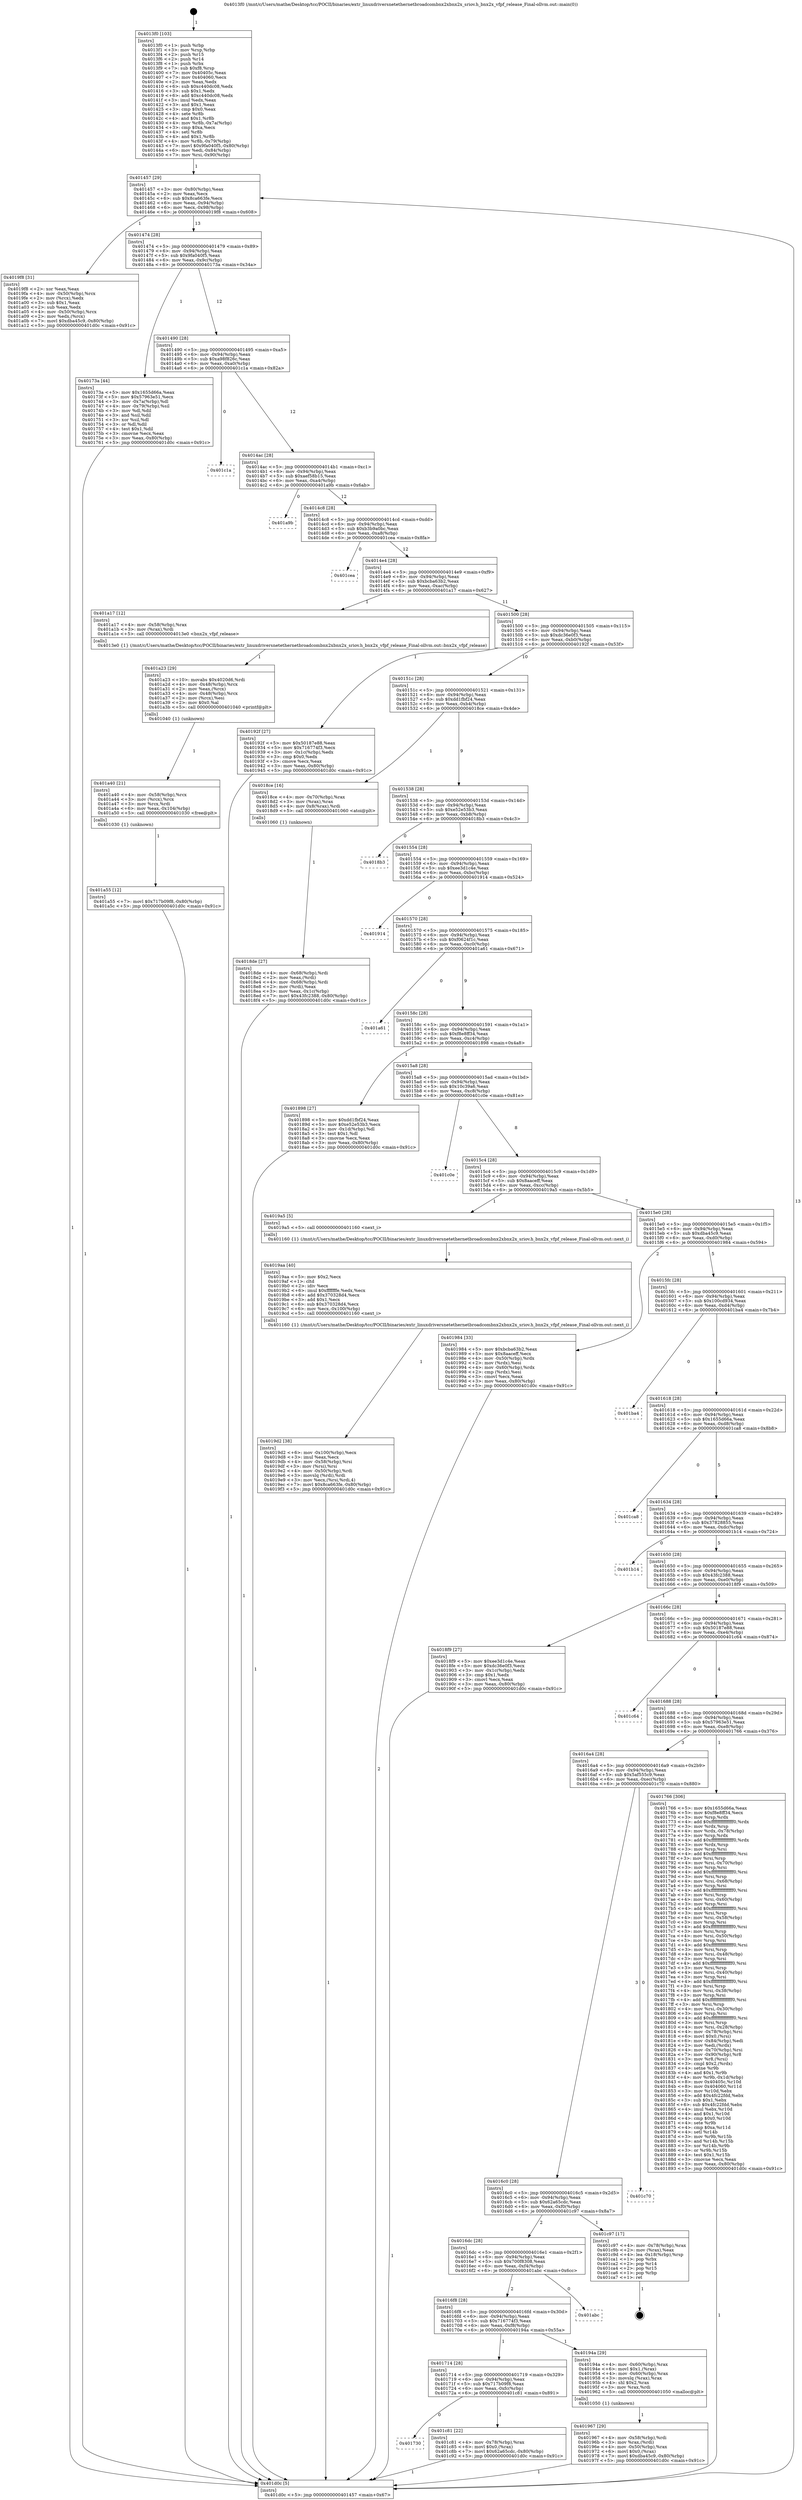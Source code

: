 digraph "0x4013f0" {
  label = "0x4013f0 (/mnt/c/Users/mathe/Desktop/tcc/POCII/binaries/extr_linuxdriversnetethernetbroadcombnx2xbnx2x_sriov.h_bnx2x_vfpf_release_Final-ollvm.out::main(0))"
  labelloc = "t"
  node[shape=record]

  Entry [label="",width=0.3,height=0.3,shape=circle,fillcolor=black,style=filled]
  "0x401457" [label="{
     0x401457 [29]\l
     | [instrs]\l
     &nbsp;&nbsp;0x401457 \<+3\>: mov -0x80(%rbp),%eax\l
     &nbsp;&nbsp;0x40145a \<+2\>: mov %eax,%ecx\l
     &nbsp;&nbsp;0x40145c \<+6\>: sub $0x8ca663fe,%ecx\l
     &nbsp;&nbsp;0x401462 \<+6\>: mov %eax,-0x94(%rbp)\l
     &nbsp;&nbsp;0x401468 \<+6\>: mov %ecx,-0x98(%rbp)\l
     &nbsp;&nbsp;0x40146e \<+6\>: je 00000000004019f8 \<main+0x608\>\l
  }"]
  "0x4019f8" [label="{
     0x4019f8 [31]\l
     | [instrs]\l
     &nbsp;&nbsp;0x4019f8 \<+2\>: xor %eax,%eax\l
     &nbsp;&nbsp;0x4019fa \<+4\>: mov -0x50(%rbp),%rcx\l
     &nbsp;&nbsp;0x4019fe \<+2\>: mov (%rcx),%edx\l
     &nbsp;&nbsp;0x401a00 \<+3\>: sub $0x1,%eax\l
     &nbsp;&nbsp;0x401a03 \<+2\>: sub %eax,%edx\l
     &nbsp;&nbsp;0x401a05 \<+4\>: mov -0x50(%rbp),%rcx\l
     &nbsp;&nbsp;0x401a09 \<+2\>: mov %edx,(%rcx)\l
     &nbsp;&nbsp;0x401a0b \<+7\>: movl $0xdba45c9,-0x80(%rbp)\l
     &nbsp;&nbsp;0x401a12 \<+5\>: jmp 0000000000401d0c \<main+0x91c\>\l
  }"]
  "0x401474" [label="{
     0x401474 [28]\l
     | [instrs]\l
     &nbsp;&nbsp;0x401474 \<+5\>: jmp 0000000000401479 \<main+0x89\>\l
     &nbsp;&nbsp;0x401479 \<+6\>: mov -0x94(%rbp),%eax\l
     &nbsp;&nbsp;0x40147f \<+5\>: sub $0x9fa040f5,%eax\l
     &nbsp;&nbsp;0x401484 \<+6\>: mov %eax,-0x9c(%rbp)\l
     &nbsp;&nbsp;0x40148a \<+6\>: je 000000000040173a \<main+0x34a\>\l
  }"]
  Exit [label="",width=0.3,height=0.3,shape=circle,fillcolor=black,style=filled,peripheries=2]
  "0x40173a" [label="{
     0x40173a [44]\l
     | [instrs]\l
     &nbsp;&nbsp;0x40173a \<+5\>: mov $0x1655d66a,%eax\l
     &nbsp;&nbsp;0x40173f \<+5\>: mov $0x57963e51,%ecx\l
     &nbsp;&nbsp;0x401744 \<+3\>: mov -0x7a(%rbp),%dl\l
     &nbsp;&nbsp;0x401747 \<+4\>: mov -0x79(%rbp),%sil\l
     &nbsp;&nbsp;0x40174b \<+3\>: mov %dl,%dil\l
     &nbsp;&nbsp;0x40174e \<+3\>: and %sil,%dil\l
     &nbsp;&nbsp;0x401751 \<+3\>: xor %sil,%dl\l
     &nbsp;&nbsp;0x401754 \<+3\>: or %dl,%dil\l
     &nbsp;&nbsp;0x401757 \<+4\>: test $0x1,%dil\l
     &nbsp;&nbsp;0x40175b \<+3\>: cmovne %ecx,%eax\l
     &nbsp;&nbsp;0x40175e \<+3\>: mov %eax,-0x80(%rbp)\l
     &nbsp;&nbsp;0x401761 \<+5\>: jmp 0000000000401d0c \<main+0x91c\>\l
  }"]
  "0x401490" [label="{
     0x401490 [28]\l
     | [instrs]\l
     &nbsp;&nbsp;0x401490 \<+5\>: jmp 0000000000401495 \<main+0xa5\>\l
     &nbsp;&nbsp;0x401495 \<+6\>: mov -0x94(%rbp),%eax\l
     &nbsp;&nbsp;0x40149b \<+5\>: sub $0xa98f826c,%eax\l
     &nbsp;&nbsp;0x4014a0 \<+6\>: mov %eax,-0xa0(%rbp)\l
     &nbsp;&nbsp;0x4014a6 \<+6\>: je 0000000000401c1a \<main+0x82a\>\l
  }"]
  "0x401d0c" [label="{
     0x401d0c [5]\l
     | [instrs]\l
     &nbsp;&nbsp;0x401d0c \<+5\>: jmp 0000000000401457 \<main+0x67\>\l
  }"]
  "0x4013f0" [label="{
     0x4013f0 [103]\l
     | [instrs]\l
     &nbsp;&nbsp;0x4013f0 \<+1\>: push %rbp\l
     &nbsp;&nbsp;0x4013f1 \<+3\>: mov %rsp,%rbp\l
     &nbsp;&nbsp;0x4013f4 \<+2\>: push %r15\l
     &nbsp;&nbsp;0x4013f6 \<+2\>: push %r14\l
     &nbsp;&nbsp;0x4013f8 \<+1\>: push %rbx\l
     &nbsp;&nbsp;0x4013f9 \<+7\>: sub $0xf8,%rsp\l
     &nbsp;&nbsp;0x401400 \<+7\>: mov 0x40405c,%eax\l
     &nbsp;&nbsp;0x401407 \<+7\>: mov 0x404060,%ecx\l
     &nbsp;&nbsp;0x40140e \<+2\>: mov %eax,%edx\l
     &nbsp;&nbsp;0x401410 \<+6\>: sub $0xc440dc08,%edx\l
     &nbsp;&nbsp;0x401416 \<+3\>: sub $0x1,%edx\l
     &nbsp;&nbsp;0x401419 \<+6\>: add $0xc440dc08,%edx\l
     &nbsp;&nbsp;0x40141f \<+3\>: imul %edx,%eax\l
     &nbsp;&nbsp;0x401422 \<+3\>: and $0x1,%eax\l
     &nbsp;&nbsp;0x401425 \<+3\>: cmp $0x0,%eax\l
     &nbsp;&nbsp;0x401428 \<+4\>: sete %r8b\l
     &nbsp;&nbsp;0x40142c \<+4\>: and $0x1,%r8b\l
     &nbsp;&nbsp;0x401430 \<+4\>: mov %r8b,-0x7a(%rbp)\l
     &nbsp;&nbsp;0x401434 \<+3\>: cmp $0xa,%ecx\l
     &nbsp;&nbsp;0x401437 \<+4\>: setl %r8b\l
     &nbsp;&nbsp;0x40143b \<+4\>: and $0x1,%r8b\l
     &nbsp;&nbsp;0x40143f \<+4\>: mov %r8b,-0x79(%rbp)\l
     &nbsp;&nbsp;0x401443 \<+7\>: movl $0x9fa040f5,-0x80(%rbp)\l
     &nbsp;&nbsp;0x40144a \<+6\>: mov %edi,-0x84(%rbp)\l
     &nbsp;&nbsp;0x401450 \<+7\>: mov %rsi,-0x90(%rbp)\l
  }"]
  "0x401730" [label="{
     0x401730\l
  }", style=dashed]
  "0x401c1a" [label="{
     0x401c1a\l
  }", style=dashed]
  "0x4014ac" [label="{
     0x4014ac [28]\l
     | [instrs]\l
     &nbsp;&nbsp;0x4014ac \<+5\>: jmp 00000000004014b1 \<main+0xc1\>\l
     &nbsp;&nbsp;0x4014b1 \<+6\>: mov -0x94(%rbp),%eax\l
     &nbsp;&nbsp;0x4014b7 \<+5\>: sub $0xaef58b15,%eax\l
     &nbsp;&nbsp;0x4014bc \<+6\>: mov %eax,-0xa4(%rbp)\l
     &nbsp;&nbsp;0x4014c2 \<+6\>: je 0000000000401a9b \<main+0x6ab\>\l
  }"]
  "0x401c81" [label="{
     0x401c81 [22]\l
     | [instrs]\l
     &nbsp;&nbsp;0x401c81 \<+4\>: mov -0x78(%rbp),%rax\l
     &nbsp;&nbsp;0x401c85 \<+6\>: movl $0x0,(%rax)\l
     &nbsp;&nbsp;0x401c8b \<+7\>: movl $0x62a65cdc,-0x80(%rbp)\l
     &nbsp;&nbsp;0x401c92 \<+5\>: jmp 0000000000401d0c \<main+0x91c\>\l
  }"]
  "0x401a9b" [label="{
     0x401a9b\l
  }", style=dashed]
  "0x4014c8" [label="{
     0x4014c8 [28]\l
     | [instrs]\l
     &nbsp;&nbsp;0x4014c8 \<+5\>: jmp 00000000004014cd \<main+0xdd\>\l
     &nbsp;&nbsp;0x4014cd \<+6\>: mov -0x94(%rbp),%eax\l
     &nbsp;&nbsp;0x4014d3 \<+5\>: sub $0xb3b9a0bc,%eax\l
     &nbsp;&nbsp;0x4014d8 \<+6\>: mov %eax,-0xa8(%rbp)\l
     &nbsp;&nbsp;0x4014de \<+6\>: je 0000000000401cea \<main+0x8fa\>\l
  }"]
  "0x401a55" [label="{
     0x401a55 [12]\l
     | [instrs]\l
     &nbsp;&nbsp;0x401a55 \<+7\>: movl $0x717b09f8,-0x80(%rbp)\l
     &nbsp;&nbsp;0x401a5c \<+5\>: jmp 0000000000401d0c \<main+0x91c\>\l
  }"]
  "0x401cea" [label="{
     0x401cea\l
  }", style=dashed]
  "0x4014e4" [label="{
     0x4014e4 [28]\l
     | [instrs]\l
     &nbsp;&nbsp;0x4014e4 \<+5\>: jmp 00000000004014e9 \<main+0xf9\>\l
     &nbsp;&nbsp;0x4014e9 \<+6\>: mov -0x94(%rbp),%eax\l
     &nbsp;&nbsp;0x4014ef \<+5\>: sub $0xbcba63b2,%eax\l
     &nbsp;&nbsp;0x4014f4 \<+6\>: mov %eax,-0xac(%rbp)\l
     &nbsp;&nbsp;0x4014fa \<+6\>: je 0000000000401a17 \<main+0x627\>\l
  }"]
  "0x401a40" [label="{
     0x401a40 [21]\l
     | [instrs]\l
     &nbsp;&nbsp;0x401a40 \<+4\>: mov -0x58(%rbp),%rcx\l
     &nbsp;&nbsp;0x401a44 \<+3\>: mov (%rcx),%rcx\l
     &nbsp;&nbsp;0x401a47 \<+3\>: mov %rcx,%rdi\l
     &nbsp;&nbsp;0x401a4a \<+6\>: mov %eax,-0x104(%rbp)\l
     &nbsp;&nbsp;0x401a50 \<+5\>: call 0000000000401030 \<free@plt\>\l
     | [calls]\l
     &nbsp;&nbsp;0x401030 \{1\} (unknown)\l
  }"]
  "0x401a17" [label="{
     0x401a17 [12]\l
     | [instrs]\l
     &nbsp;&nbsp;0x401a17 \<+4\>: mov -0x58(%rbp),%rax\l
     &nbsp;&nbsp;0x401a1b \<+3\>: mov (%rax),%rdi\l
     &nbsp;&nbsp;0x401a1e \<+5\>: call 00000000004013e0 \<bnx2x_vfpf_release\>\l
     | [calls]\l
     &nbsp;&nbsp;0x4013e0 \{1\} (/mnt/c/Users/mathe/Desktop/tcc/POCII/binaries/extr_linuxdriversnetethernetbroadcombnx2xbnx2x_sriov.h_bnx2x_vfpf_release_Final-ollvm.out::bnx2x_vfpf_release)\l
  }"]
  "0x401500" [label="{
     0x401500 [28]\l
     | [instrs]\l
     &nbsp;&nbsp;0x401500 \<+5\>: jmp 0000000000401505 \<main+0x115\>\l
     &nbsp;&nbsp;0x401505 \<+6\>: mov -0x94(%rbp),%eax\l
     &nbsp;&nbsp;0x40150b \<+5\>: sub $0xdc36e0f3,%eax\l
     &nbsp;&nbsp;0x401510 \<+6\>: mov %eax,-0xb0(%rbp)\l
     &nbsp;&nbsp;0x401516 \<+6\>: je 000000000040192f \<main+0x53f\>\l
  }"]
  "0x401a23" [label="{
     0x401a23 [29]\l
     | [instrs]\l
     &nbsp;&nbsp;0x401a23 \<+10\>: movabs $0x4020d6,%rdi\l
     &nbsp;&nbsp;0x401a2d \<+4\>: mov -0x48(%rbp),%rcx\l
     &nbsp;&nbsp;0x401a31 \<+2\>: mov %eax,(%rcx)\l
     &nbsp;&nbsp;0x401a33 \<+4\>: mov -0x48(%rbp),%rcx\l
     &nbsp;&nbsp;0x401a37 \<+2\>: mov (%rcx),%esi\l
     &nbsp;&nbsp;0x401a39 \<+2\>: mov $0x0,%al\l
     &nbsp;&nbsp;0x401a3b \<+5\>: call 0000000000401040 \<printf@plt\>\l
     | [calls]\l
     &nbsp;&nbsp;0x401040 \{1\} (unknown)\l
  }"]
  "0x40192f" [label="{
     0x40192f [27]\l
     | [instrs]\l
     &nbsp;&nbsp;0x40192f \<+5\>: mov $0x50187e88,%eax\l
     &nbsp;&nbsp;0x401934 \<+5\>: mov $0x716774f3,%ecx\l
     &nbsp;&nbsp;0x401939 \<+3\>: mov -0x1c(%rbp),%edx\l
     &nbsp;&nbsp;0x40193c \<+3\>: cmp $0x0,%edx\l
     &nbsp;&nbsp;0x40193f \<+3\>: cmove %ecx,%eax\l
     &nbsp;&nbsp;0x401942 \<+3\>: mov %eax,-0x80(%rbp)\l
     &nbsp;&nbsp;0x401945 \<+5\>: jmp 0000000000401d0c \<main+0x91c\>\l
  }"]
  "0x40151c" [label="{
     0x40151c [28]\l
     | [instrs]\l
     &nbsp;&nbsp;0x40151c \<+5\>: jmp 0000000000401521 \<main+0x131\>\l
     &nbsp;&nbsp;0x401521 \<+6\>: mov -0x94(%rbp),%eax\l
     &nbsp;&nbsp;0x401527 \<+5\>: sub $0xdd1fbf24,%eax\l
     &nbsp;&nbsp;0x40152c \<+6\>: mov %eax,-0xb4(%rbp)\l
     &nbsp;&nbsp;0x401532 \<+6\>: je 00000000004018ce \<main+0x4de\>\l
  }"]
  "0x4019d2" [label="{
     0x4019d2 [38]\l
     | [instrs]\l
     &nbsp;&nbsp;0x4019d2 \<+6\>: mov -0x100(%rbp),%ecx\l
     &nbsp;&nbsp;0x4019d8 \<+3\>: imul %eax,%ecx\l
     &nbsp;&nbsp;0x4019db \<+4\>: mov -0x58(%rbp),%rsi\l
     &nbsp;&nbsp;0x4019df \<+3\>: mov (%rsi),%rsi\l
     &nbsp;&nbsp;0x4019e2 \<+4\>: mov -0x50(%rbp),%rdi\l
     &nbsp;&nbsp;0x4019e6 \<+3\>: movslq (%rdi),%rdi\l
     &nbsp;&nbsp;0x4019e9 \<+3\>: mov %ecx,(%rsi,%rdi,4)\l
     &nbsp;&nbsp;0x4019ec \<+7\>: movl $0x8ca663fe,-0x80(%rbp)\l
     &nbsp;&nbsp;0x4019f3 \<+5\>: jmp 0000000000401d0c \<main+0x91c\>\l
  }"]
  "0x4018ce" [label="{
     0x4018ce [16]\l
     | [instrs]\l
     &nbsp;&nbsp;0x4018ce \<+4\>: mov -0x70(%rbp),%rax\l
     &nbsp;&nbsp;0x4018d2 \<+3\>: mov (%rax),%rax\l
     &nbsp;&nbsp;0x4018d5 \<+4\>: mov 0x8(%rax),%rdi\l
     &nbsp;&nbsp;0x4018d9 \<+5\>: call 0000000000401060 \<atoi@plt\>\l
     | [calls]\l
     &nbsp;&nbsp;0x401060 \{1\} (unknown)\l
  }"]
  "0x401538" [label="{
     0x401538 [28]\l
     | [instrs]\l
     &nbsp;&nbsp;0x401538 \<+5\>: jmp 000000000040153d \<main+0x14d\>\l
     &nbsp;&nbsp;0x40153d \<+6\>: mov -0x94(%rbp),%eax\l
     &nbsp;&nbsp;0x401543 \<+5\>: sub $0xe52e53b3,%eax\l
     &nbsp;&nbsp;0x401548 \<+6\>: mov %eax,-0xb8(%rbp)\l
     &nbsp;&nbsp;0x40154e \<+6\>: je 00000000004018b3 \<main+0x4c3\>\l
  }"]
  "0x4019aa" [label="{
     0x4019aa [40]\l
     | [instrs]\l
     &nbsp;&nbsp;0x4019aa \<+5\>: mov $0x2,%ecx\l
     &nbsp;&nbsp;0x4019af \<+1\>: cltd\l
     &nbsp;&nbsp;0x4019b0 \<+2\>: idiv %ecx\l
     &nbsp;&nbsp;0x4019b2 \<+6\>: imul $0xfffffffe,%edx,%ecx\l
     &nbsp;&nbsp;0x4019b8 \<+6\>: add $0x370328d4,%ecx\l
     &nbsp;&nbsp;0x4019be \<+3\>: add $0x1,%ecx\l
     &nbsp;&nbsp;0x4019c1 \<+6\>: sub $0x370328d4,%ecx\l
     &nbsp;&nbsp;0x4019c7 \<+6\>: mov %ecx,-0x100(%rbp)\l
     &nbsp;&nbsp;0x4019cd \<+5\>: call 0000000000401160 \<next_i\>\l
     | [calls]\l
     &nbsp;&nbsp;0x401160 \{1\} (/mnt/c/Users/mathe/Desktop/tcc/POCII/binaries/extr_linuxdriversnetethernetbroadcombnx2xbnx2x_sriov.h_bnx2x_vfpf_release_Final-ollvm.out::next_i)\l
  }"]
  "0x4018b3" [label="{
     0x4018b3\l
  }", style=dashed]
  "0x401554" [label="{
     0x401554 [28]\l
     | [instrs]\l
     &nbsp;&nbsp;0x401554 \<+5\>: jmp 0000000000401559 \<main+0x169\>\l
     &nbsp;&nbsp;0x401559 \<+6\>: mov -0x94(%rbp),%eax\l
     &nbsp;&nbsp;0x40155f \<+5\>: sub $0xee3d1c4e,%eax\l
     &nbsp;&nbsp;0x401564 \<+6\>: mov %eax,-0xbc(%rbp)\l
     &nbsp;&nbsp;0x40156a \<+6\>: je 0000000000401914 \<main+0x524\>\l
  }"]
  "0x401967" [label="{
     0x401967 [29]\l
     | [instrs]\l
     &nbsp;&nbsp;0x401967 \<+4\>: mov -0x58(%rbp),%rdi\l
     &nbsp;&nbsp;0x40196b \<+3\>: mov %rax,(%rdi)\l
     &nbsp;&nbsp;0x40196e \<+4\>: mov -0x50(%rbp),%rax\l
     &nbsp;&nbsp;0x401972 \<+6\>: movl $0x0,(%rax)\l
     &nbsp;&nbsp;0x401978 \<+7\>: movl $0xdba45c9,-0x80(%rbp)\l
     &nbsp;&nbsp;0x40197f \<+5\>: jmp 0000000000401d0c \<main+0x91c\>\l
  }"]
  "0x401914" [label="{
     0x401914\l
  }", style=dashed]
  "0x401570" [label="{
     0x401570 [28]\l
     | [instrs]\l
     &nbsp;&nbsp;0x401570 \<+5\>: jmp 0000000000401575 \<main+0x185\>\l
     &nbsp;&nbsp;0x401575 \<+6\>: mov -0x94(%rbp),%eax\l
     &nbsp;&nbsp;0x40157b \<+5\>: sub $0xf0624f1c,%eax\l
     &nbsp;&nbsp;0x401580 \<+6\>: mov %eax,-0xc0(%rbp)\l
     &nbsp;&nbsp;0x401586 \<+6\>: je 0000000000401a61 \<main+0x671\>\l
  }"]
  "0x401714" [label="{
     0x401714 [28]\l
     | [instrs]\l
     &nbsp;&nbsp;0x401714 \<+5\>: jmp 0000000000401719 \<main+0x329\>\l
     &nbsp;&nbsp;0x401719 \<+6\>: mov -0x94(%rbp),%eax\l
     &nbsp;&nbsp;0x40171f \<+5\>: sub $0x717b09f8,%eax\l
     &nbsp;&nbsp;0x401724 \<+6\>: mov %eax,-0xfc(%rbp)\l
     &nbsp;&nbsp;0x40172a \<+6\>: je 0000000000401c81 \<main+0x891\>\l
  }"]
  "0x401a61" [label="{
     0x401a61\l
  }", style=dashed]
  "0x40158c" [label="{
     0x40158c [28]\l
     | [instrs]\l
     &nbsp;&nbsp;0x40158c \<+5\>: jmp 0000000000401591 \<main+0x1a1\>\l
     &nbsp;&nbsp;0x401591 \<+6\>: mov -0x94(%rbp),%eax\l
     &nbsp;&nbsp;0x401597 \<+5\>: sub $0xf8e8ff34,%eax\l
     &nbsp;&nbsp;0x40159c \<+6\>: mov %eax,-0xc4(%rbp)\l
     &nbsp;&nbsp;0x4015a2 \<+6\>: je 0000000000401898 \<main+0x4a8\>\l
  }"]
  "0x40194a" [label="{
     0x40194a [29]\l
     | [instrs]\l
     &nbsp;&nbsp;0x40194a \<+4\>: mov -0x60(%rbp),%rax\l
     &nbsp;&nbsp;0x40194e \<+6\>: movl $0x1,(%rax)\l
     &nbsp;&nbsp;0x401954 \<+4\>: mov -0x60(%rbp),%rax\l
     &nbsp;&nbsp;0x401958 \<+3\>: movslq (%rax),%rax\l
     &nbsp;&nbsp;0x40195b \<+4\>: shl $0x2,%rax\l
     &nbsp;&nbsp;0x40195f \<+3\>: mov %rax,%rdi\l
     &nbsp;&nbsp;0x401962 \<+5\>: call 0000000000401050 \<malloc@plt\>\l
     | [calls]\l
     &nbsp;&nbsp;0x401050 \{1\} (unknown)\l
  }"]
  "0x401898" [label="{
     0x401898 [27]\l
     | [instrs]\l
     &nbsp;&nbsp;0x401898 \<+5\>: mov $0xdd1fbf24,%eax\l
     &nbsp;&nbsp;0x40189d \<+5\>: mov $0xe52e53b3,%ecx\l
     &nbsp;&nbsp;0x4018a2 \<+3\>: mov -0x1d(%rbp),%dl\l
     &nbsp;&nbsp;0x4018a5 \<+3\>: test $0x1,%dl\l
     &nbsp;&nbsp;0x4018a8 \<+3\>: cmovne %ecx,%eax\l
     &nbsp;&nbsp;0x4018ab \<+3\>: mov %eax,-0x80(%rbp)\l
     &nbsp;&nbsp;0x4018ae \<+5\>: jmp 0000000000401d0c \<main+0x91c\>\l
  }"]
  "0x4015a8" [label="{
     0x4015a8 [28]\l
     | [instrs]\l
     &nbsp;&nbsp;0x4015a8 \<+5\>: jmp 00000000004015ad \<main+0x1bd\>\l
     &nbsp;&nbsp;0x4015ad \<+6\>: mov -0x94(%rbp),%eax\l
     &nbsp;&nbsp;0x4015b3 \<+5\>: sub $0x10c39a6,%eax\l
     &nbsp;&nbsp;0x4015b8 \<+6\>: mov %eax,-0xc8(%rbp)\l
     &nbsp;&nbsp;0x4015be \<+6\>: je 0000000000401c0e \<main+0x81e\>\l
  }"]
  "0x4016f8" [label="{
     0x4016f8 [28]\l
     | [instrs]\l
     &nbsp;&nbsp;0x4016f8 \<+5\>: jmp 00000000004016fd \<main+0x30d\>\l
     &nbsp;&nbsp;0x4016fd \<+6\>: mov -0x94(%rbp),%eax\l
     &nbsp;&nbsp;0x401703 \<+5\>: sub $0x716774f3,%eax\l
     &nbsp;&nbsp;0x401708 \<+6\>: mov %eax,-0xf8(%rbp)\l
     &nbsp;&nbsp;0x40170e \<+6\>: je 000000000040194a \<main+0x55a\>\l
  }"]
  "0x401c0e" [label="{
     0x401c0e\l
  }", style=dashed]
  "0x4015c4" [label="{
     0x4015c4 [28]\l
     | [instrs]\l
     &nbsp;&nbsp;0x4015c4 \<+5\>: jmp 00000000004015c9 \<main+0x1d9\>\l
     &nbsp;&nbsp;0x4015c9 \<+6\>: mov -0x94(%rbp),%eax\l
     &nbsp;&nbsp;0x4015cf \<+5\>: sub $0x8aaceff,%eax\l
     &nbsp;&nbsp;0x4015d4 \<+6\>: mov %eax,-0xcc(%rbp)\l
     &nbsp;&nbsp;0x4015da \<+6\>: je 00000000004019a5 \<main+0x5b5\>\l
  }"]
  "0x401abc" [label="{
     0x401abc\l
  }", style=dashed]
  "0x4019a5" [label="{
     0x4019a5 [5]\l
     | [instrs]\l
     &nbsp;&nbsp;0x4019a5 \<+5\>: call 0000000000401160 \<next_i\>\l
     | [calls]\l
     &nbsp;&nbsp;0x401160 \{1\} (/mnt/c/Users/mathe/Desktop/tcc/POCII/binaries/extr_linuxdriversnetethernetbroadcombnx2xbnx2x_sriov.h_bnx2x_vfpf_release_Final-ollvm.out::next_i)\l
  }"]
  "0x4015e0" [label="{
     0x4015e0 [28]\l
     | [instrs]\l
     &nbsp;&nbsp;0x4015e0 \<+5\>: jmp 00000000004015e5 \<main+0x1f5\>\l
     &nbsp;&nbsp;0x4015e5 \<+6\>: mov -0x94(%rbp),%eax\l
     &nbsp;&nbsp;0x4015eb \<+5\>: sub $0xdba45c9,%eax\l
     &nbsp;&nbsp;0x4015f0 \<+6\>: mov %eax,-0xd0(%rbp)\l
     &nbsp;&nbsp;0x4015f6 \<+6\>: je 0000000000401984 \<main+0x594\>\l
  }"]
  "0x4016dc" [label="{
     0x4016dc [28]\l
     | [instrs]\l
     &nbsp;&nbsp;0x4016dc \<+5\>: jmp 00000000004016e1 \<main+0x2f1\>\l
     &nbsp;&nbsp;0x4016e1 \<+6\>: mov -0x94(%rbp),%eax\l
     &nbsp;&nbsp;0x4016e7 \<+5\>: sub $0x700f8308,%eax\l
     &nbsp;&nbsp;0x4016ec \<+6\>: mov %eax,-0xf4(%rbp)\l
     &nbsp;&nbsp;0x4016f2 \<+6\>: je 0000000000401abc \<main+0x6cc\>\l
  }"]
  "0x401984" [label="{
     0x401984 [33]\l
     | [instrs]\l
     &nbsp;&nbsp;0x401984 \<+5\>: mov $0xbcba63b2,%eax\l
     &nbsp;&nbsp;0x401989 \<+5\>: mov $0x8aaceff,%ecx\l
     &nbsp;&nbsp;0x40198e \<+4\>: mov -0x50(%rbp),%rdx\l
     &nbsp;&nbsp;0x401992 \<+2\>: mov (%rdx),%esi\l
     &nbsp;&nbsp;0x401994 \<+4\>: mov -0x60(%rbp),%rdx\l
     &nbsp;&nbsp;0x401998 \<+2\>: cmp (%rdx),%esi\l
     &nbsp;&nbsp;0x40199a \<+3\>: cmovl %ecx,%eax\l
     &nbsp;&nbsp;0x40199d \<+3\>: mov %eax,-0x80(%rbp)\l
     &nbsp;&nbsp;0x4019a0 \<+5\>: jmp 0000000000401d0c \<main+0x91c\>\l
  }"]
  "0x4015fc" [label="{
     0x4015fc [28]\l
     | [instrs]\l
     &nbsp;&nbsp;0x4015fc \<+5\>: jmp 0000000000401601 \<main+0x211\>\l
     &nbsp;&nbsp;0x401601 \<+6\>: mov -0x94(%rbp),%eax\l
     &nbsp;&nbsp;0x401607 \<+5\>: sub $0x100cd934,%eax\l
     &nbsp;&nbsp;0x40160c \<+6\>: mov %eax,-0xd4(%rbp)\l
     &nbsp;&nbsp;0x401612 \<+6\>: je 0000000000401ba4 \<main+0x7b4\>\l
  }"]
  "0x401c97" [label="{
     0x401c97 [17]\l
     | [instrs]\l
     &nbsp;&nbsp;0x401c97 \<+4\>: mov -0x78(%rbp),%rax\l
     &nbsp;&nbsp;0x401c9b \<+2\>: mov (%rax),%eax\l
     &nbsp;&nbsp;0x401c9d \<+4\>: lea -0x18(%rbp),%rsp\l
     &nbsp;&nbsp;0x401ca1 \<+1\>: pop %rbx\l
     &nbsp;&nbsp;0x401ca2 \<+2\>: pop %r14\l
     &nbsp;&nbsp;0x401ca4 \<+2\>: pop %r15\l
     &nbsp;&nbsp;0x401ca6 \<+1\>: pop %rbp\l
     &nbsp;&nbsp;0x401ca7 \<+1\>: ret\l
  }"]
  "0x401ba4" [label="{
     0x401ba4\l
  }", style=dashed]
  "0x401618" [label="{
     0x401618 [28]\l
     | [instrs]\l
     &nbsp;&nbsp;0x401618 \<+5\>: jmp 000000000040161d \<main+0x22d\>\l
     &nbsp;&nbsp;0x40161d \<+6\>: mov -0x94(%rbp),%eax\l
     &nbsp;&nbsp;0x401623 \<+5\>: sub $0x1655d66a,%eax\l
     &nbsp;&nbsp;0x401628 \<+6\>: mov %eax,-0xd8(%rbp)\l
     &nbsp;&nbsp;0x40162e \<+6\>: je 0000000000401ca8 \<main+0x8b8\>\l
  }"]
  "0x4016c0" [label="{
     0x4016c0 [28]\l
     | [instrs]\l
     &nbsp;&nbsp;0x4016c0 \<+5\>: jmp 00000000004016c5 \<main+0x2d5\>\l
     &nbsp;&nbsp;0x4016c5 \<+6\>: mov -0x94(%rbp),%eax\l
     &nbsp;&nbsp;0x4016cb \<+5\>: sub $0x62a65cdc,%eax\l
     &nbsp;&nbsp;0x4016d0 \<+6\>: mov %eax,-0xf0(%rbp)\l
     &nbsp;&nbsp;0x4016d6 \<+6\>: je 0000000000401c97 \<main+0x8a7\>\l
  }"]
  "0x401ca8" [label="{
     0x401ca8\l
  }", style=dashed]
  "0x401634" [label="{
     0x401634 [28]\l
     | [instrs]\l
     &nbsp;&nbsp;0x401634 \<+5\>: jmp 0000000000401639 \<main+0x249\>\l
     &nbsp;&nbsp;0x401639 \<+6\>: mov -0x94(%rbp),%eax\l
     &nbsp;&nbsp;0x40163f \<+5\>: sub $0x37828855,%eax\l
     &nbsp;&nbsp;0x401644 \<+6\>: mov %eax,-0xdc(%rbp)\l
     &nbsp;&nbsp;0x40164a \<+6\>: je 0000000000401b14 \<main+0x724\>\l
  }"]
  "0x401c70" [label="{
     0x401c70\l
  }", style=dashed]
  "0x401b14" [label="{
     0x401b14\l
  }", style=dashed]
  "0x401650" [label="{
     0x401650 [28]\l
     | [instrs]\l
     &nbsp;&nbsp;0x401650 \<+5\>: jmp 0000000000401655 \<main+0x265\>\l
     &nbsp;&nbsp;0x401655 \<+6\>: mov -0x94(%rbp),%eax\l
     &nbsp;&nbsp;0x40165b \<+5\>: sub $0x43fc2388,%eax\l
     &nbsp;&nbsp;0x401660 \<+6\>: mov %eax,-0xe0(%rbp)\l
     &nbsp;&nbsp;0x401666 \<+6\>: je 00000000004018f9 \<main+0x509\>\l
  }"]
  "0x4018de" [label="{
     0x4018de [27]\l
     | [instrs]\l
     &nbsp;&nbsp;0x4018de \<+4\>: mov -0x68(%rbp),%rdi\l
     &nbsp;&nbsp;0x4018e2 \<+2\>: mov %eax,(%rdi)\l
     &nbsp;&nbsp;0x4018e4 \<+4\>: mov -0x68(%rbp),%rdi\l
     &nbsp;&nbsp;0x4018e8 \<+2\>: mov (%rdi),%eax\l
     &nbsp;&nbsp;0x4018ea \<+3\>: mov %eax,-0x1c(%rbp)\l
     &nbsp;&nbsp;0x4018ed \<+7\>: movl $0x43fc2388,-0x80(%rbp)\l
     &nbsp;&nbsp;0x4018f4 \<+5\>: jmp 0000000000401d0c \<main+0x91c\>\l
  }"]
  "0x4018f9" [label="{
     0x4018f9 [27]\l
     | [instrs]\l
     &nbsp;&nbsp;0x4018f9 \<+5\>: mov $0xee3d1c4e,%eax\l
     &nbsp;&nbsp;0x4018fe \<+5\>: mov $0xdc36e0f3,%ecx\l
     &nbsp;&nbsp;0x401903 \<+3\>: mov -0x1c(%rbp),%edx\l
     &nbsp;&nbsp;0x401906 \<+3\>: cmp $0x1,%edx\l
     &nbsp;&nbsp;0x401909 \<+3\>: cmovl %ecx,%eax\l
     &nbsp;&nbsp;0x40190c \<+3\>: mov %eax,-0x80(%rbp)\l
     &nbsp;&nbsp;0x40190f \<+5\>: jmp 0000000000401d0c \<main+0x91c\>\l
  }"]
  "0x40166c" [label="{
     0x40166c [28]\l
     | [instrs]\l
     &nbsp;&nbsp;0x40166c \<+5\>: jmp 0000000000401671 \<main+0x281\>\l
     &nbsp;&nbsp;0x401671 \<+6\>: mov -0x94(%rbp),%eax\l
     &nbsp;&nbsp;0x401677 \<+5\>: sub $0x50187e88,%eax\l
     &nbsp;&nbsp;0x40167c \<+6\>: mov %eax,-0xe4(%rbp)\l
     &nbsp;&nbsp;0x401682 \<+6\>: je 0000000000401c64 \<main+0x874\>\l
  }"]
  "0x4016a4" [label="{
     0x4016a4 [28]\l
     | [instrs]\l
     &nbsp;&nbsp;0x4016a4 \<+5\>: jmp 00000000004016a9 \<main+0x2b9\>\l
     &nbsp;&nbsp;0x4016a9 \<+6\>: mov -0x94(%rbp),%eax\l
     &nbsp;&nbsp;0x4016af \<+5\>: sub $0x5af555c9,%eax\l
     &nbsp;&nbsp;0x4016b4 \<+6\>: mov %eax,-0xec(%rbp)\l
     &nbsp;&nbsp;0x4016ba \<+6\>: je 0000000000401c70 \<main+0x880\>\l
  }"]
  "0x401c64" [label="{
     0x401c64\l
  }", style=dashed]
  "0x401688" [label="{
     0x401688 [28]\l
     | [instrs]\l
     &nbsp;&nbsp;0x401688 \<+5\>: jmp 000000000040168d \<main+0x29d\>\l
     &nbsp;&nbsp;0x40168d \<+6\>: mov -0x94(%rbp),%eax\l
     &nbsp;&nbsp;0x401693 \<+5\>: sub $0x57963e51,%eax\l
     &nbsp;&nbsp;0x401698 \<+6\>: mov %eax,-0xe8(%rbp)\l
     &nbsp;&nbsp;0x40169e \<+6\>: je 0000000000401766 \<main+0x376\>\l
  }"]
  "0x401766" [label="{
     0x401766 [306]\l
     | [instrs]\l
     &nbsp;&nbsp;0x401766 \<+5\>: mov $0x1655d66a,%eax\l
     &nbsp;&nbsp;0x40176b \<+5\>: mov $0xf8e8ff34,%ecx\l
     &nbsp;&nbsp;0x401770 \<+3\>: mov %rsp,%rdx\l
     &nbsp;&nbsp;0x401773 \<+4\>: add $0xfffffffffffffff0,%rdx\l
     &nbsp;&nbsp;0x401777 \<+3\>: mov %rdx,%rsp\l
     &nbsp;&nbsp;0x40177a \<+4\>: mov %rdx,-0x78(%rbp)\l
     &nbsp;&nbsp;0x40177e \<+3\>: mov %rsp,%rdx\l
     &nbsp;&nbsp;0x401781 \<+4\>: add $0xfffffffffffffff0,%rdx\l
     &nbsp;&nbsp;0x401785 \<+3\>: mov %rdx,%rsp\l
     &nbsp;&nbsp;0x401788 \<+3\>: mov %rsp,%rsi\l
     &nbsp;&nbsp;0x40178b \<+4\>: add $0xfffffffffffffff0,%rsi\l
     &nbsp;&nbsp;0x40178f \<+3\>: mov %rsi,%rsp\l
     &nbsp;&nbsp;0x401792 \<+4\>: mov %rsi,-0x70(%rbp)\l
     &nbsp;&nbsp;0x401796 \<+3\>: mov %rsp,%rsi\l
     &nbsp;&nbsp;0x401799 \<+4\>: add $0xfffffffffffffff0,%rsi\l
     &nbsp;&nbsp;0x40179d \<+3\>: mov %rsi,%rsp\l
     &nbsp;&nbsp;0x4017a0 \<+4\>: mov %rsi,-0x68(%rbp)\l
     &nbsp;&nbsp;0x4017a4 \<+3\>: mov %rsp,%rsi\l
     &nbsp;&nbsp;0x4017a7 \<+4\>: add $0xfffffffffffffff0,%rsi\l
     &nbsp;&nbsp;0x4017ab \<+3\>: mov %rsi,%rsp\l
     &nbsp;&nbsp;0x4017ae \<+4\>: mov %rsi,-0x60(%rbp)\l
     &nbsp;&nbsp;0x4017b2 \<+3\>: mov %rsp,%rsi\l
     &nbsp;&nbsp;0x4017b5 \<+4\>: add $0xfffffffffffffff0,%rsi\l
     &nbsp;&nbsp;0x4017b9 \<+3\>: mov %rsi,%rsp\l
     &nbsp;&nbsp;0x4017bc \<+4\>: mov %rsi,-0x58(%rbp)\l
     &nbsp;&nbsp;0x4017c0 \<+3\>: mov %rsp,%rsi\l
     &nbsp;&nbsp;0x4017c3 \<+4\>: add $0xfffffffffffffff0,%rsi\l
     &nbsp;&nbsp;0x4017c7 \<+3\>: mov %rsi,%rsp\l
     &nbsp;&nbsp;0x4017ca \<+4\>: mov %rsi,-0x50(%rbp)\l
     &nbsp;&nbsp;0x4017ce \<+3\>: mov %rsp,%rsi\l
     &nbsp;&nbsp;0x4017d1 \<+4\>: add $0xfffffffffffffff0,%rsi\l
     &nbsp;&nbsp;0x4017d5 \<+3\>: mov %rsi,%rsp\l
     &nbsp;&nbsp;0x4017d8 \<+4\>: mov %rsi,-0x48(%rbp)\l
     &nbsp;&nbsp;0x4017dc \<+3\>: mov %rsp,%rsi\l
     &nbsp;&nbsp;0x4017df \<+4\>: add $0xfffffffffffffff0,%rsi\l
     &nbsp;&nbsp;0x4017e3 \<+3\>: mov %rsi,%rsp\l
     &nbsp;&nbsp;0x4017e6 \<+4\>: mov %rsi,-0x40(%rbp)\l
     &nbsp;&nbsp;0x4017ea \<+3\>: mov %rsp,%rsi\l
     &nbsp;&nbsp;0x4017ed \<+4\>: add $0xfffffffffffffff0,%rsi\l
     &nbsp;&nbsp;0x4017f1 \<+3\>: mov %rsi,%rsp\l
     &nbsp;&nbsp;0x4017f4 \<+4\>: mov %rsi,-0x38(%rbp)\l
     &nbsp;&nbsp;0x4017f8 \<+3\>: mov %rsp,%rsi\l
     &nbsp;&nbsp;0x4017fb \<+4\>: add $0xfffffffffffffff0,%rsi\l
     &nbsp;&nbsp;0x4017ff \<+3\>: mov %rsi,%rsp\l
     &nbsp;&nbsp;0x401802 \<+4\>: mov %rsi,-0x30(%rbp)\l
     &nbsp;&nbsp;0x401806 \<+3\>: mov %rsp,%rsi\l
     &nbsp;&nbsp;0x401809 \<+4\>: add $0xfffffffffffffff0,%rsi\l
     &nbsp;&nbsp;0x40180d \<+3\>: mov %rsi,%rsp\l
     &nbsp;&nbsp;0x401810 \<+4\>: mov %rsi,-0x28(%rbp)\l
     &nbsp;&nbsp;0x401814 \<+4\>: mov -0x78(%rbp),%rsi\l
     &nbsp;&nbsp;0x401818 \<+6\>: movl $0x0,(%rsi)\l
     &nbsp;&nbsp;0x40181e \<+6\>: mov -0x84(%rbp),%edi\l
     &nbsp;&nbsp;0x401824 \<+2\>: mov %edi,(%rdx)\l
     &nbsp;&nbsp;0x401826 \<+4\>: mov -0x70(%rbp),%rsi\l
     &nbsp;&nbsp;0x40182a \<+7\>: mov -0x90(%rbp),%r8\l
     &nbsp;&nbsp;0x401831 \<+3\>: mov %r8,(%rsi)\l
     &nbsp;&nbsp;0x401834 \<+3\>: cmpl $0x2,(%rdx)\l
     &nbsp;&nbsp;0x401837 \<+4\>: setne %r9b\l
     &nbsp;&nbsp;0x40183b \<+4\>: and $0x1,%r9b\l
     &nbsp;&nbsp;0x40183f \<+4\>: mov %r9b,-0x1d(%rbp)\l
     &nbsp;&nbsp;0x401843 \<+8\>: mov 0x40405c,%r10d\l
     &nbsp;&nbsp;0x40184b \<+8\>: mov 0x404060,%r11d\l
     &nbsp;&nbsp;0x401853 \<+3\>: mov %r10d,%ebx\l
     &nbsp;&nbsp;0x401856 \<+6\>: add $0x4fc22fdd,%ebx\l
     &nbsp;&nbsp;0x40185c \<+3\>: sub $0x1,%ebx\l
     &nbsp;&nbsp;0x40185f \<+6\>: sub $0x4fc22fdd,%ebx\l
     &nbsp;&nbsp;0x401865 \<+4\>: imul %ebx,%r10d\l
     &nbsp;&nbsp;0x401869 \<+4\>: and $0x1,%r10d\l
     &nbsp;&nbsp;0x40186d \<+4\>: cmp $0x0,%r10d\l
     &nbsp;&nbsp;0x401871 \<+4\>: sete %r9b\l
     &nbsp;&nbsp;0x401875 \<+4\>: cmp $0xa,%r11d\l
     &nbsp;&nbsp;0x401879 \<+4\>: setl %r14b\l
     &nbsp;&nbsp;0x40187d \<+3\>: mov %r9b,%r15b\l
     &nbsp;&nbsp;0x401880 \<+3\>: and %r14b,%r15b\l
     &nbsp;&nbsp;0x401883 \<+3\>: xor %r14b,%r9b\l
     &nbsp;&nbsp;0x401886 \<+3\>: or %r9b,%r15b\l
     &nbsp;&nbsp;0x401889 \<+4\>: test $0x1,%r15b\l
     &nbsp;&nbsp;0x40188d \<+3\>: cmovne %ecx,%eax\l
     &nbsp;&nbsp;0x401890 \<+3\>: mov %eax,-0x80(%rbp)\l
     &nbsp;&nbsp;0x401893 \<+5\>: jmp 0000000000401d0c \<main+0x91c\>\l
  }"]
  Entry -> "0x4013f0" [label=" 1"]
  "0x401457" -> "0x4019f8" [label=" 1"]
  "0x401457" -> "0x401474" [label=" 13"]
  "0x401c97" -> Exit [label=" 1"]
  "0x401474" -> "0x40173a" [label=" 1"]
  "0x401474" -> "0x401490" [label=" 12"]
  "0x40173a" -> "0x401d0c" [label=" 1"]
  "0x4013f0" -> "0x401457" [label=" 1"]
  "0x401d0c" -> "0x401457" [label=" 13"]
  "0x401c81" -> "0x401d0c" [label=" 1"]
  "0x401490" -> "0x401c1a" [label=" 0"]
  "0x401490" -> "0x4014ac" [label=" 12"]
  "0x401714" -> "0x401730" [label=" 0"]
  "0x4014ac" -> "0x401a9b" [label=" 0"]
  "0x4014ac" -> "0x4014c8" [label=" 12"]
  "0x401714" -> "0x401c81" [label=" 1"]
  "0x4014c8" -> "0x401cea" [label=" 0"]
  "0x4014c8" -> "0x4014e4" [label=" 12"]
  "0x401a55" -> "0x401d0c" [label=" 1"]
  "0x4014e4" -> "0x401a17" [label=" 1"]
  "0x4014e4" -> "0x401500" [label=" 11"]
  "0x401a40" -> "0x401a55" [label=" 1"]
  "0x401500" -> "0x40192f" [label=" 1"]
  "0x401500" -> "0x40151c" [label=" 10"]
  "0x401a23" -> "0x401a40" [label=" 1"]
  "0x40151c" -> "0x4018ce" [label=" 1"]
  "0x40151c" -> "0x401538" [label=" 9"]
  "0x401a17" -> "0x401a23" [label=" 1"]
  "0x401538" -> "0x4018b3" [label=" 0"]
  "0x401538" -> "0x401554" [label=" 9"]
  "0x4019f8" -> "0x401d0c" [label=" 1"]
  "0x401554" -> "0x401914" [label=" 0"]
  "0x401554" -> "0x401570" [label=" 9"]
  "0x4019d2" -> "0x401d0c" [label=" 1"]
  "0x401570" -> "0x401a61" [label=" 0"]
  "0x401570" -> "0x40158c" [label=" 9"]
  "0x4019aa" -> "0x4019d2" [label=" 1"]
  "0x40158c" -> "0x401898" [label=" 1"]
  "0x40158c" -> "0x4015a8" [label=" 8"]
  "0x4019a5" -> "0x4019aa" [label=" 1"]
  "0x4015a8" -> "0x401c0e" [label=" 0"]
  "0x4015a8" -> "0x4015c4" [label=" 8"]
  "0x401967" -> "0x401d0c" [label=" 1"]
  "0x4015c4" -> "0x4019a5" [label=" 1"]
  "0x4015c4" -> "0x4015e0" [label=" 7"]
  "0x40194a" -> "0x401967" [label=" 1"]
  "0x4015e0" -> "0x401984" [label=" 2"]
  "0x4015e0" -> "0x4015fc" [label=" 5"]
  "0x4016f8" -> "0x40194a" [label=" 1"]
  "0x4015fc" -> "0x401ba4" [label=" 0"]
  "0x4015fc" -> "0x401618" [label=" 5"]
  "0x401984" -> "0x401d0c" [label=" 2"]
  "0x401618" -> "0x401ca8" [label=" 0"]
  "0x401618" -> "0x401634" [label=" 5"]
  "0x4016dc" -> "0x401abc" [label=" 0"]
  "0x401634" -> "0x401b14" [label=" 0"]
  "0x401634" -> "0x401650" [label=" 5"]
  "0x4016f8" -> "0x401714" [label=" 1"]
  "0x401650" -> "0x4018f9" [label=" 1"]
  "0x401650" -> "0x40166c" [label=" 4"]
  "0x4016c0" -> "0x401c97" [label=" 1"]
  "0x40166c" -> "0x401c64" [label=" 0"]
  "0x40166c" -> "0x401688" [label=" 4"]
  "0x4016a4" -> "0x4016c0" [label=" 3"]
  "0x401688" -> "0x401766" [label=" 1"]
  "0x401688" -> "0x4016a4" [label=" 3"]
  "0x4016dc" -> "0x4016f8" [label=" 2"]
  "0x401766" -> "0x401d0c" [label=" 1"]
  "0x401898" -> "0x401d0c" [label=" 1"]
  "0x4018ce" -> "0x4018de" [label=" 1"]
  "0x4018de" -> "0x401d0c" [label=" 1"]
  "0x4018f9" -> "0x401d0c" [label=" 1"]
  "0x40192f" -> "0x401d0c" [label=" 1"]
  "0x4016c0" -> "0x4016dc" [label=" 2"]
  "0x4016a4" -> "0x401c70" [label=" 0"]
}
